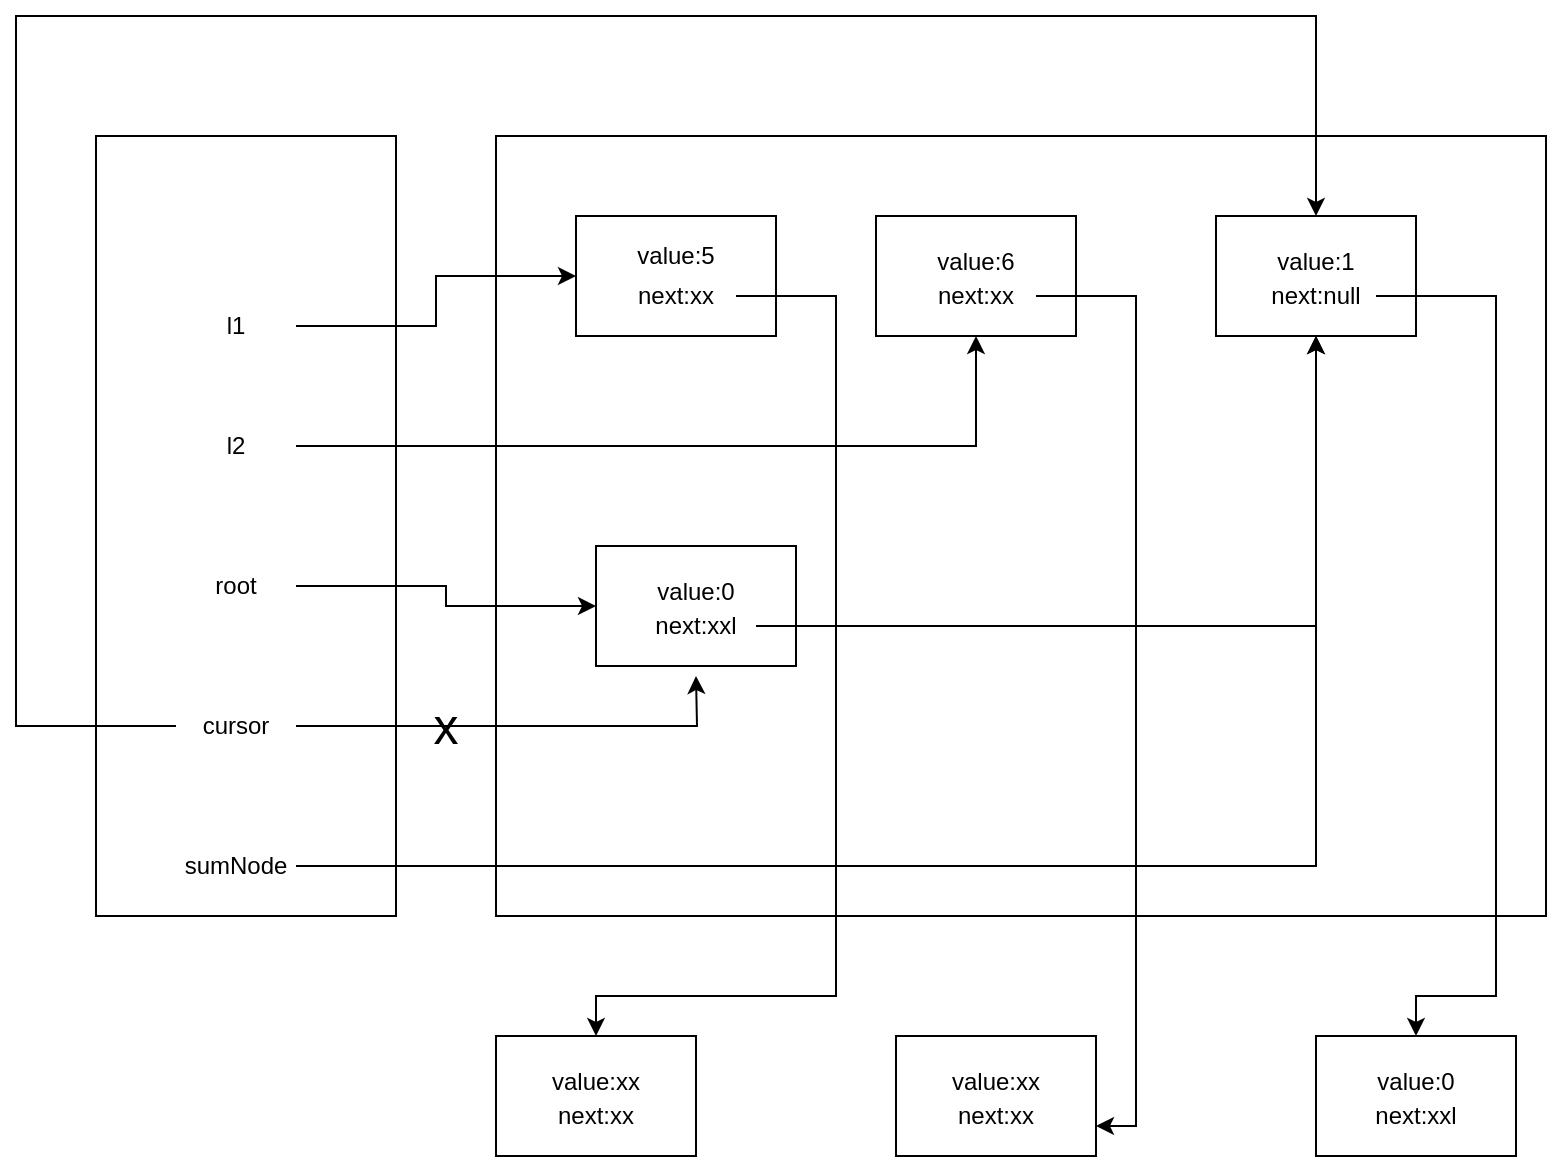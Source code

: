 <mxfile version="21.0.6" type="github">
  <diagram name="第 1 页" id="YamFY4KwuVml6V4tOWXJ">
    <mxGraphModel dx="1877" dy="541" grid="1" gridSize="10" guides="1" tooltips="1" connect="1" arrows="1" fold="1" page="1" pageScale="1" pageWidth="827" pageHeight="1169" math="0" shadow="0">
      <root>
        <mxCell id="0" />
        <mxCell id="1" parent="0" />
        <mxCell id="8n0osljR0vU8QNONf33Q-17" value="" style="rounded=0;whiteSpace=wrap;html=1;labelBackgroundColor=none;fillColor=none;" vertex="1" parent="1">
          <mxGeometry x="230" y="90" width="525" height="390" as="geometry" />
        </mxCell>
        <mxCell id="8n0osljR0vU8QNONf33Q-7" value="" style="rounded=0;whiteSpace=wrap;html=1;verticalAlign=top;" vertex="1" parent="1">
          <mxGeometry x="30" y="90" width="150" height="390" as="geometry" />
        </mxCell>
        <mxCell id="8n0osljR0vU8QNONf33Q-24" style="edgeStyle=orthogonalEdgeStyle;rounded=0;orthogonalLoop=1;jettySize=auto;html=1;entryX=0;entryY=0.5;entryDx=0;entryDy=0;" edge="1" parent="1" source="8n0osljR0vU8QNONf33Q-9" target="8n0osljR0vU8QNONf33Q-21">
          <mxGeometry relative="1" as="geometry" />
        </mxCell>
        <mxCell id="8n0osljR0vU8QNONf33Q-9" value="l1" style="text;html=1;strokeColor=none;fillColor=none;align=center;verticalAlign=middle;whiteSpace=wrap;rounded=0;" vertex="1" parent="1">
          <mxGeometry x="70" y="170" width="60" height="30" as="geometry" />
        </mxCell>
        <mxCell id="8n0osljR0vU8QNONf33Q-13" style="edgeStyle=orthogonalEdgeStyle;rounded=0;orthogonalLoop=1;jettySize=auto;html=1;entryX=0.5;entryY=1;entryDx=0;entryDy=0;" edge="1" parent="1" source="8n0osljR0vU8QNONf33Q-10" target="8n0osljR0vU8QNONf33Q-40">
          <mxGeometry relative="1" as="geometry">
            <mxPoint x="435" y="240" as="targetPoint" />
          </mxGeometry>
        </mxCell>
        <mxCell id="8n0osljR0vU8QNONf33Q-10" value="l2" style="text;html=1;strokeColor=none;fillColor=none;align=center;verticalAlign=middle;whiteSpace=wrap;rounded=0;" vertex="1" parent="1">
          <mxGeometry x="70" y="230" width="60" height="30" as="geometry" />
        </mxCell>
        <mxCell id="8n0osljR0vU8QNONf33Q-14" style="edgeStyle=orthogonalEdgeStyle;rounded=0;orthogonalLoop=1;jettySize=auto;html=1;entryX=0;entryY=0.5;entryDx=0;entryDy=0;" edge="1" parent="1" source="8n0osljR0vU8QNONf33Q-11" target="8n0osljR0vU8QNONf33Q-32">
          <mxGeometry relative="1" as="geometry">
            <mxPoint x="260" y="325" as="targetPoint" />
          </mxGeometry>
        </mxCell>
        <mxCell id="8n0osljR0vU8QNONf33Q-11" value="root" style="text;html=1;strokeColor=none;fillColor=none;align=center;verticalAlign=middle;whiteSpace=wrap;rounded=0;" vertex="1" parent="1">
          <mxGeometry x="70" y="300" width="60" height="30" as="geometry" />
        </mxCell>
        <mxCell id="8n0osljR0vU8QNONf33Q-38" style="edgeStyle=orthogonalEdgeStyle;rounded=0;orthogonalLoop=1;jettySize=auto;html=1;" edge="1" parent="1" source="8n0osljR0vU8QNONf33Q-15">
          <mxGeometry relative="1" as="geometry">
            <mxPoint x="330" y="360" as="targetPoint" />
          </mxGeometry>
        </mxCell>
        <mxCell id="8n0osljR0vU8QNONf33Q-52" style="edgeStyle=orthogonalEdgeStyle;rounded=0;orthogonalLoop=1;jettySize=auto;html=1;entryX=0.5;entryY=0;entryDx=0;entryDy=0;" edge="1" parent="1" source="8n0osljR0vU8QNONf33Q-15" target="8n0osljR0vU8QNONf33Q-45">
          <mxGeometry relative="1" as="geometry">
            <Array as="points">
              <mxPoint x="-10" y="385" />
              <mxPoint x="-10" y="30" />
              <mxPoint x="640" y="30" />
            </Array>
          </mxGeometry>
        </mxCell>
        <mxCell id="8n0osljR0vU8QNONf33Q-15" value="cursor" style="text;html=1;strokeColor=none;fillColor=none;align=center;verticalAlign=middle;whiteSpace=wrap;rounded=0;" vertex="1" parent="1">
          <mxGeometry x="70" y="370" width="60" height="30" as="geometry" />
        </mxCell>
        <mxCell id="8n0osljR0vU8QNONf33Q-20" style="edgeStyle=orthogonalEdgeStyle;rounded=0;orthogonalLoop=1;jettySize=auto;html=1;entryX=0.5;entryY=1;entryDx=0;entryDy=0;" edge="1" parent="1" source="8n0osljR0vU8QNONf33Q-19" target="8n0osljR0vU8QNONf33Q-45">
          <mxGeometry relative="1" as="geometry">
            <mxPoint x="625" y="240" as="targetPoint" />
          </mxGeometry>
        </mxCell>
        <mxCell id="8n0osljR0vU8QNONf33Q-19" value="sumNode" style="text;html=1;strokeColor=none;fillColor=none;align=center;verticalAlign=middle;whiteSpace=wrap;rounded=0;" vertex="1" parent="1">
          <mxGeometry x="70" y="440" width="60" height="30" as="geometry" />
        </mxCell>
        <mxCell id="8n0osljR0vU8QNONf33Q-21" value="" style="rounded=0;whiteSpace=wrap;html=1;" vertex="1" parent="1">
          <mxGeometry x="270" y="130" width="100" height="60" as="geometry" />
        </mxCell>
        <mxCell id="8n0osljR0vU8QNONf33Q-22" value="value:5" style="text;html=1;strokeColor=none;fillColor=none;align=center;verticalAlign=middle;whiteSpace=wrap;rounded=0;" vertex="1" parent="1">
          <mxGeometry x="290" y="140" width="60" height="20" as="geometry" />
        </mxCell>
        <mxCell id="8n0osljR0vU8QNONf33Q-62" style="edgeStyle=orthogonalEdgeStyle;rounded=0;orthogonalLoop=1;jettySize=auto;html=1;entryX=0.5;entryY=0;entryDx=0;entryDy=0;" edge="1" parent="1" source="8n0osljR0vU8QNONf33Q-23" target="8n0osljR0vU8QNONf33Q-55">
          <mxGeometry relative="1" as="geometry">
            <Array as="points">
              <mxPoint x="400" y="170" />
              <mxPoint x="400" y="520" />
              <mxPoint x="280" y="520" />
            </Array>
          </mxGeometry>
        </mxCell>
        <mxCell id="8n0osljR0vU8QNONf33Q-23" value="next:xx" style="text;html=1;strokeColor=none;fillColor=none;align=center;verticalAlign=middle;whiteSpace=wrap;rounded=0;" vertex="1" parent="1">
          <mxGeometry x="290" y="160" width="60" height="20" as="geometry" />
        </mxCell>
        <mxCell id="8n0osljR0vU8QNONf33Q-37" value="" style="group" vertex="1" connectable="0" parent="1">
          <mxGeometry x="280" y="295" width="100" height="60" as="geometry" />
        </mxCell>
        <mxCell id="8n0osljR0vU8QNONf33Q-32" value="" style="rounded=0;whiteSpace=wrap;html=1;movable=1;resizable=1;rotatable=1;deletable=1;editable=1;locked=0;connectable=1;" vertex="1" parent="8n0osljR0vU8QNONf33Q-37">
          <mxGeometry width="100" height="60" as="geometry" />
        </mxCell>
        <mxCell id="8n0osljR0vU8QNONf33Q-33" value="value:0" style="text;html=1;strokeColor=none;fillColor=none;align=center;verticalAlign=middle;whiteSpace=wrap;rounded=0;movable=1;resizable=1;rotatable=1;deletable=1;editable=1;locked=0;connectable=1;" vertex="1" parent="8n0osljR0vU8QNONf33Q-37">
          <mxGeometry x="20" y="10" width="60" height="25" as="geometry" />
        </mxCell>
        <mxCell id="8n0osljR0vU8QNONf33Q-34" value="next:xxl" style="text;html=1;strokeColor=none;fillColor=none;align=center;verticalAlign=middle;whiteSpace=wrap;rounded=0;movable=1;resizable=1;rotatable=1;deletable=1;editable=1;locked=0;connectable=1;" vertex="1" parent="8n0osljR0vU8QNONf33Q-37">
          <mxGeometry x="20" y="30" width="60" height="20" as="geometry" />
        </mxCell>
        <mxCell id="8n0osljR0vU8QNONf33Q-39" value="" style="group" vertex="1" connectable="0" parent="1">
          <mxGeometry x="420" y="130" width="100" height="60" as="geometry" />
        </mxCell>
        <mxCell id="8n0osljR0vU8QNONf33Q-40" value="" style="rounded=0;whiteSpace=wrap;html=1;movable=1;resizable=1;rotatable=1;deletable=1;editable=1;locked=0;connectable=1;" vertex="1" parent="8n0osljR0vU8QNONf33Q-39">
          <mxGeometry width="100" height="60" as="geometry" />
        </mxCell>
        <mxCell id="8n0osljR0vU8QNONf33Q-41" value="value:6" style="text;html=1;strokeColor=none;fillColor=none;align=center;verticalAlign=middle;whiteSpace=wrap;rounded=0;movable=1;resizable=1;rotatable=1;deletable=1;editable=1;locked=0;connectable=1;" vertex="1" parent="8n0osljR0vU8QNONf33Q-39">
          <mxGeometry x="20" y="10" width="60" height="25" as="geometry" />
        </mxCell>
        <mxCell id="8n0osljR0vU8QNONf33Q-42" value="next:xx" style="text;html=1;strokeColor=none;fillColor=none;align=center;verticalAlign=middle;whiteSpace=wrap;rounded=0;movable=1;resizable=1;rotatable=1;deletable=1;editable=1;locked=0;connectable=1;" vertex="1" parent="8n0osljR0vU8QNONf33Q-39">
          <mxGeometry x="20" y="30" width="60" height="20" as="geometry" />
        </mxCell>
        <mxCell id="8n0osljR0vU8QNONf33Q-44" value="" style="group" vertex="1" connectable="0" parent="1">
          <mxGeometry x="590" y="130" width="100" height="60" as="geometry" />
        </mxCell>
        <mxCell id="8n0osljR0vU8QNONf33Q-45" value="" style="rounded=0;whiteSpace=wrap;html=1;movable=1;resizable=1;rotatable=1;deletable=1;editable=1;locked=0;connectable=1;" vertex="1" parent="8n0osljR0vU8QNONf33Q-44">
          <mxGeometry width="100" height="60" as="geometry" />
        </mxCell>
        <mxCell id="8n0osljR0vU8QNONf33Q-46" value="value:1" style="text;html=1;strokeColor=none;fillColor=none;align=center;verticalAlign=middle;whiteSpace=wrap;rounded=0;movable=1;resizable=1;rotatable=1;deletable=1;editable=1;locked=0;connectable=1;" vertex="1" parent="8n0osljR0vU8QNONf33Q-44">
          <mxGeometry x="20" y="10" width="60" height="25" as="geometry" />
        </mxCell>
        <mxCell id="8n0osljR0vU8QNONf33Q-47" value="next:null" style="text;html=1;strokeColor=none;fillColor=none;align=center;verticalAlign=middle;whiteSpace=wrap;rounded=0;movable=1;resizable=1;rotatable=1;deletable=1;editable=1;locked=0;connectable=1;" vertex="1" parent="8n0osljR0vU8QNONf33Q-44">
          <mxGeometry x="20" y="30" width="60" height="20" as="geometry" />
        </mxCell>
        <mxCell id="8n0osljR0vU8QNONf33Q-49" style="edgeStyle=orthogonalEdgeStyle;rounded=0;orthogonalLoop=1;jettySize=auto;html=1;entryX=0.5;entryY=1;entryDx=0;entryDy=0;" edge="1" parent="1" source="8n0osljR0vU8QNONf33Q-34" target="8n0osljR0vU8QNONf33Q-45">
          <mxGeometry relative="1" as="geometry" />
        </mxCell>
        <mxCell id="8n0osljR0vU8QNONf33Q-51" value="x" style="text;html=1;strokeColor=none;fillColor=none;align=center;verticalAlign=middle;whiteSpace=wrap;rounded=0;fontSize=25;" vertex="1" parent="1">
          <mxGeometry x="180" y="369" width="50" height="30" as="geometry" />
        </mxCell>
        <mxCell id="8n0osljR0vU8QNONf33Q-54" value="" style="group" vertex="1" connectable="0" parent="1">
          <mxGeometry x="230" y="540" width="100" height="60" as="geometry" />
        </mxCell>
        <mxCell id="8n0osljR0vU8QNONf33Q-55" value="" style="rounded=0;whiteSpace=wrap;html=1;movable=1;resizable=1;rotatable=1;deletable=1;editable=1;locked=0;connectable=1;" vertex="1" parent="8n0osljR0vU8QNONf33Q-54">
          <mxGeometry width="100" height="60" as="geometry" />
        </mxCell>
        <mxCell id="8n0osljR0vU8QNONf33Q-56" value="value:xx" style="text;html=1;strokeColor=none;fillColor=none;align=center;verticalAlign=middle;whiteSpace=wrap;rounded=0;movable=1;resizable=1;rotatable=1;deletable=1;editable=1;locked=0;connectable=1;" vertex="1" parent="8n0osljR0vU8QNONf33Q-54">
          <mxGeometry x="20" y="10" width="60" height="25" as="geometry" />
        </mxCell>
        <mxCell id="8n0osljR0vU8QNONf33Q-57" value="next:xx" style="text;html=1;strokeColor=none;fillColor=none;align=center;verticalAlign=middle;whiteSpace=wrap;rounded=0;movable=1;resizable=1;rotatable=1;deletable=1;editable=1;locked=0;connectable=1;" vertex="1" parent="8n0osljR0vU8QNONf33Q-54">
          <mxGeometry x="20" y="30" width="60" height="20" as="geometry" />
        </mxCell>
        <mxCell id="8n0osljR0vU8QNONf33Q-58" value="" style="group" vertex="1" connectable="0" parent="1">
          <mxGeometry x="430" y="540" width="100" height="60" as="geometry" />
        </mxCell>
        <mxCell id="8n0osljR0vU8QNONf33Q-59" value="" style="rounded=0;whiteSpace=wrap;html=1;movable=1;resizable=1;rotatable=1;deletable=1;editable=1;locked=0;connectable=1;" vertex="1" parent="8n0osljR0vU8QNONf33Q-58">
          <mxGeometry width="100" height="60" as="geometry" />
        </mxCell>
        <mxCell id="8n0osljR0vU8QNONf33Q-60" value="value:xx" style="text;html=1;strokeColor=none;fillColor=none;align=center;verticalAlign=middle;whiteSpace=wrap;rounded=0;movable=1;resizable=1;rotatable=1;deletable=1;editable=1;locked=0;connectable=1;" vertex="1" parent="8n0osljR0vU8QNONf33Q-58">
          <mxGeometry x="20" y="10" width="60" height="25" as="geometry" />
        </mxCell>
        <mxCell id="8n0osljR0vU8QNONf33Q-61" value="next:xx" style="text;html=1;strokeColor=none;fillColor=none;align=center;verticalAlign=middle;whiteSpace=wrap;rounded=0;movable=1;resizable=1;rotatable=1;deletable=1;editable=1;locked=0;connectable=1;" vertex="1" parent="8n0osljR0vU8QNONf33Q-58">
          <mxGeometry x="20" y="30" width="60" height="20" as="geometry" />
        </mxCell>
        <mxCell id="8n0osljR0vU8QNONf33Q-64" style="edgeStyle=orthogonalEdgeStyle;rounded=0;orthogonalLoop=1;jettySize=auto;html=1;entryX=1;entryY=0.75;entryDx=0;entryDy=0;" edge="1" parent="1" source="8n0osljR0vU8QNONf33Q-42" target="8n0osljR0vU8QNONf33Q-59">
          <mxGeometry relative="1" as="geometry">
            <Array as="points">
              <mxPoint x="550" y="170" />
              <mxPoint x="550" y="585" />
            </Array>
          </mxGeometry>
        </mxCell>
        <mxCell id="8n0osljR0vU8QNONf33Q-67" value="" style="group" vertex="1" connectable="0" parent="1">
          <mxGeometry x="640" y="540" width="100" height="60" as="geometry" />
        </mxCell>
        <mxCell id="8n0osljR0vU8QNONf33Q-68" value="" style="rounded=0;whiteSpace=wrap;html=1;movable=1;resizable=1;rotatable=1;deletable=1;editable=1;locked=0;connectable=1;" vertex="1" parent="8n0osljR0vU8QNONf33Q-67">
          <mxGeometry width="100" height="60" as="geometry" />
        </mxCell>
        <mxCell id="8n0osljR0vU8QNONf33Q-69" value="value:0" style="text;html=1;strokeColor=none;fillColor=none;align=center;verticalAlign=middle;whiteSpace=wrap;rounded=0;movable=1;resizable=1;rotatable=1;deletable=1;editable=1;locked=0;connectable=1;" vertex="1" parent="8n0osljR0vU8QNONf33Q-67">
          <mxGeometry x="20" y="10" width="60" height="25" as="geometry" />
        </mxCell>
        <mxCell id="8n0osljR0vU8QNONf33Q-70" value="next:xxl" style="text;html=1;strokeColor=none;fillColor=none;align=center;verticalAlign=middle;whiteSpace=wrap;rounded=0;movable=1;resizable=1;rotatable=1;deletable=1;editable=1;locked=0;connectable=1;" vertex="1" parent="8n0osljR0vU8QNONf33Q-67">
          <mxGeometry x="20" y="30" width="60" height="20" as="geometry" />
        </mxCell>
        <mxCell id="8n0osljR0vU8QNONf33Q-71" style="edgeStyle=orthogonalEdgeStyle;rounded=0;orthogonalLoop=1;jettySize=auto;html=1;entryX=0.5;entryY=0;entryDx=0;entryDy=0;" edge="1" parent="1" source="8n0osljR0vU8QNONf33Q-47" target="8n0osljR0vU8QNONf33Q-68">
          <mxGeometry relative="1" as="geometry">
            <Array as="points">
              <mxPoint x="730" y="170" />
              <mxPoint x="730" y="520" />
              <mxPoint x="690" y="520" />
            </Array>
          </mxGeometry>
        </mxCell>
      </root>
    </mxGraphModel>
  </diagram>
</mxfile>
